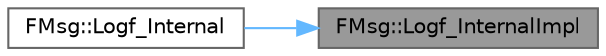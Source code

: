 digraph "FMsg::Logf_InternalImpl"
{
 // INTERACTIVE_SVG=YES
 // LATEX_PDF_SIZE
  bgcolor="transparent";
  edge [fontname=Helvetica,fontsize=10,labelfontname=Helvetica,labelfontsize=10];
  node [fontname=Helvetica,fontsize=10,shape=box,height=0.2,width=0.4];
  rankdir="RL";
  Node1 [id="Node000001",label="FMsg::Logf_InternalImpl",height=0.2,width=0.4,color="gray40", fillcolor="grey60", style="filled", fontcolor="black",tooltip=" "];
  Node1 -> Node2 [id="edge1_Node000001_Node000002",dir="back",color="steelblue1",style="solid",tooltip=" "];
  Node2 [id="Node000002",label="FMsg::Logf_Internal",height=0.2,width=0.4,color="grey40", fillcolor="white", style="filled",URL="$df/d05/structFMsg.html#ae2e940e6ceb1e85aa458e13058ae0c11",tooltip="Internal version of log function."];
}
